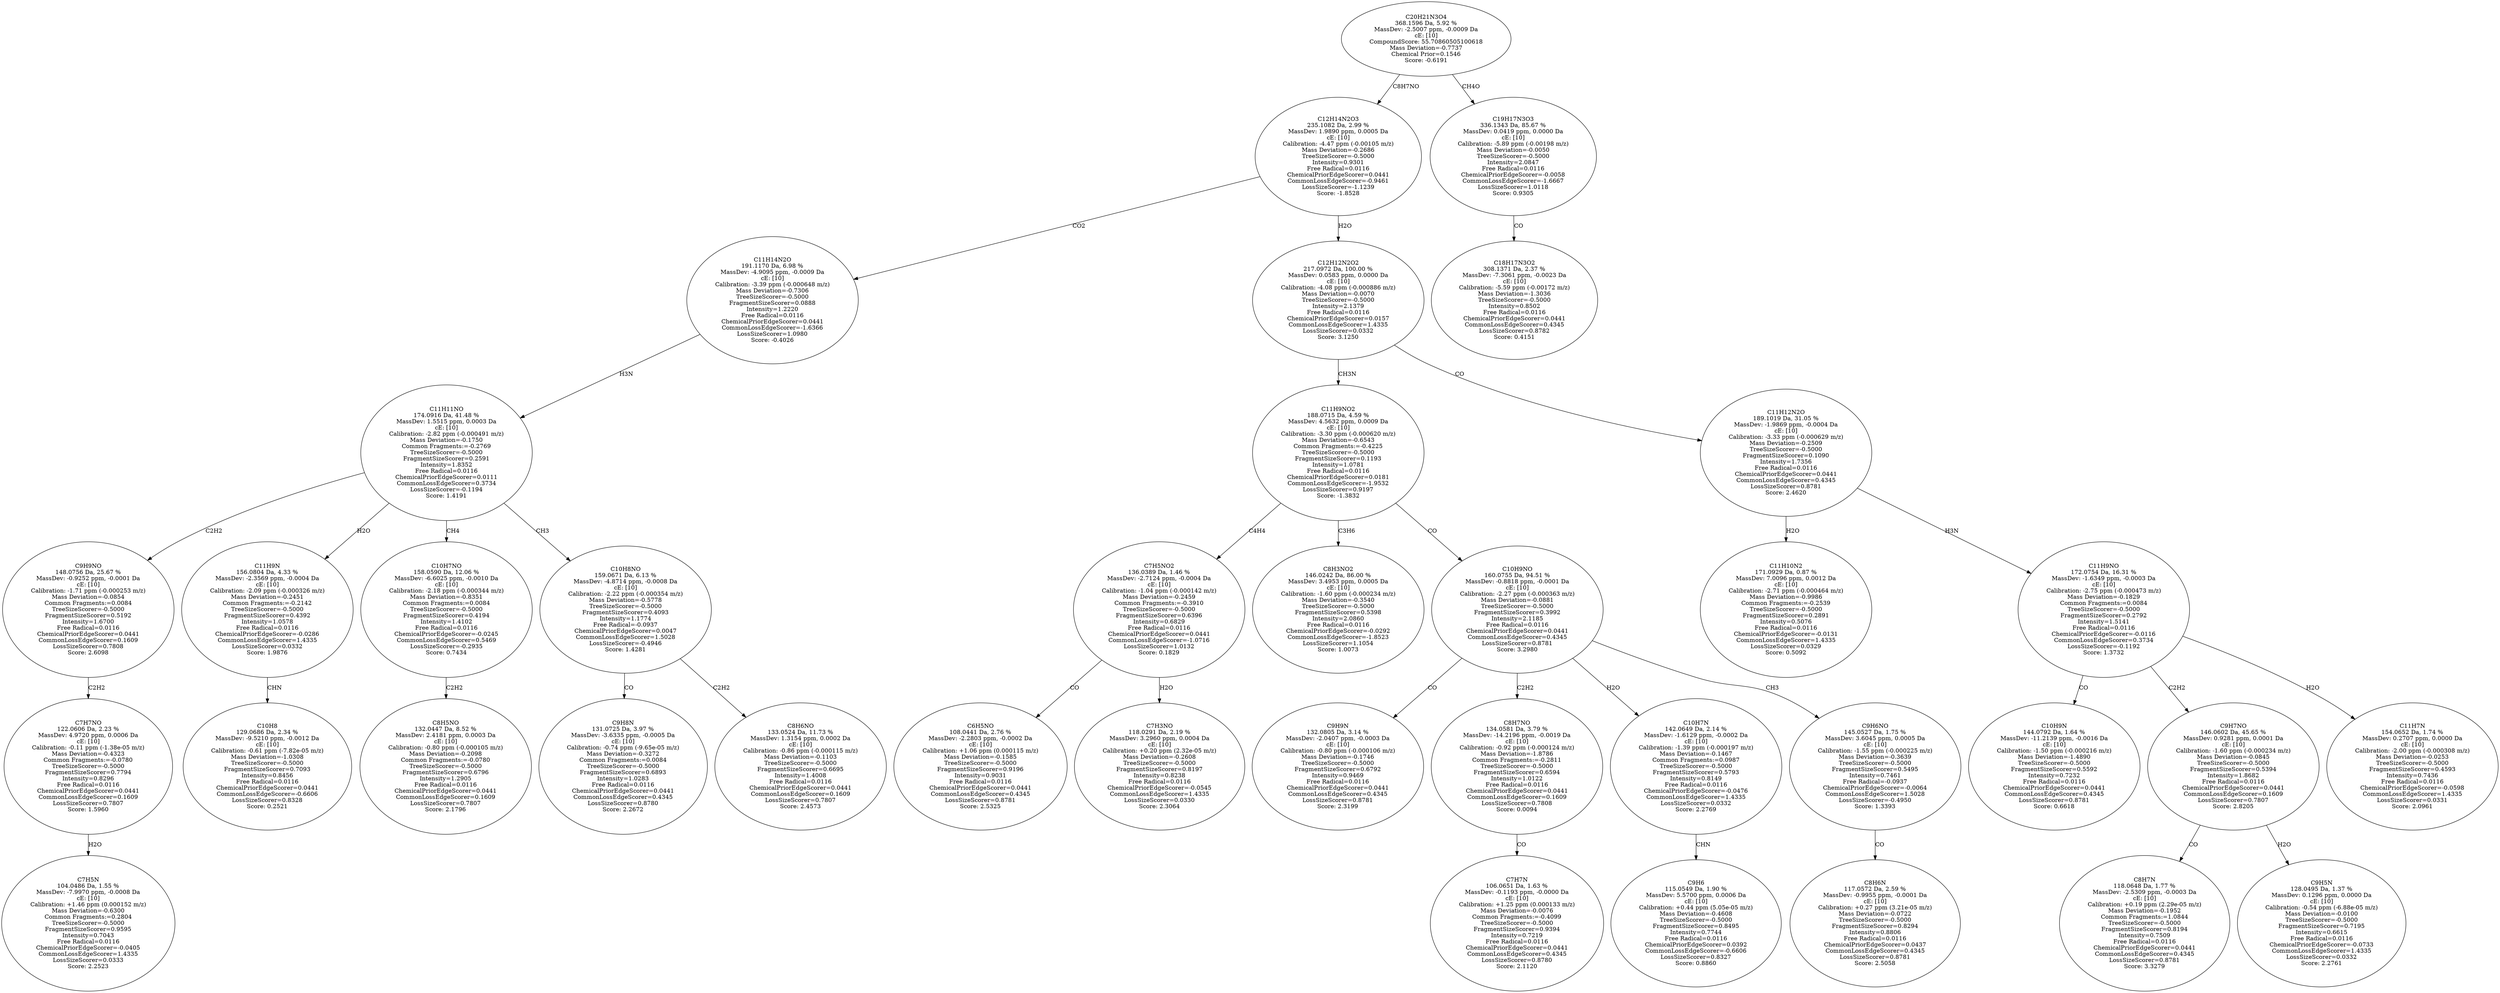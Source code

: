 strict digraph {
v1 [label="C7H5N\n104.0486 Da, 1.55 %\nMassDev: -7.9970 ppm, -0.0008 Da\ncE: [10]\nCalibration: +1.46 ppm (0.000152 m/z)\nMass Deviation=-0.6300\nCommon Fragments:=0.2804\nTreeSizeScorer=-0.5000\nFragmentSizeScorer=0.9595\nIntensity=0.7043\nFree Radical=0.0116\nChemicalPriorEdgeScorer=-0.0405\nCommonLossEdgeScorer=1.4335\nLossSizeScorer=0.0333\nScore: 2.2523"];
v2 [label="C7H7NO\n122.0606 Da, 2.23 %\nMassDev: 4.9720 ppm, 0.0006 Da\ncE: [10]\nCalibration: -0.11 ppm (-1.38e-05 m/z)\nMass Deviation=-0.4323\nCommon Fragments:=-0.0780\nTreeSizeScorer=-0.5000\nFragmentSizeScorer=0.7794\nIntensity=0.8296\nFree Radical=0.0116\nChemicalPriorEdgeScorer=0.0441\nCommonLossEdgeScorer=0.1609\nLossSizeScorer=0.7807\nScore: 1.5960"];
v3 [label="C9H9NO\n148.0756 Da, 25.67 %\nMassDev: -0.9252 ppm, -0.0001 Da\ncE: [10]\nCalibration: -1.71 ppm (-0.000253 m/z)\nMass Deviation=-0.0854\nCommon Fragments:=0.0084\nTreeSizeScorer=-0.5000\nFragmentSizeScorer=0.5192\nIntensity=1.6700\nFree Radical=0.0116\nChemicalPriorEdgeScorer=0.0441\nCommonLossEdgeScorer=0.1609\nLossSizeScorer=0.7808\nScore: 2.6098"];
v4 [label="C10H8\n129.0686 Da, 2.34 %\nMassDev: -9.5210 ppm, -0.0012 Da\ncE: [10]\nCalibration: -0.61 ppm (-7.82e-05 m/z)\nMass Deviation=-1.0308\nTreeSizeScorer=-0.5000\nFragmentSizeScorer=0.7093\nIntensity=0.8456\nFree Radical=0.0116\nChemicalPriorEdgeScorer=0.0441\nCommonLossEdgeScorer=-0.6606\nLossSizeScorer=0.8328\nScore: 0.2521"];
v5 [label="C11H9N\n156.0804 Da, 4.33 %\nMassDev: -2.3569 ppm, -0.0004 Da\ncE: [10]\nCalibration: -2.09 ppm (-0.000326 m/z)\nMass Deviation=-0.2451\nCommon Fragments:=-0.2142\nTreeSizeScorer=-0.5000\nFragmentSizeScorer=0.4392\nIntensity=1.0578\nFree Radical=0.0116\nChemicalPriorEdgeScorer=-0.0286\nCommonLossEdgeScorer=1.4335\nLossSizeScorer=0.0332\nScore: 1.9876"];
v6 [label="C8H5NO\n132.0447 Da, 8.52 %\nMassDev: 2.4181 ppm, 0.0003 Da\ncE: [10]\nCalibration: -0.80 ppm (-0.000105 m/z)\nMass Deviation=-0.2098\nCommon Fragments:=-0.0780\nTreeSizeScorer=-0.5000\nFragmentSizeScorer=0.6796\nIntensity=1.2905\nFree Radical=0.0116\nChemicalPriorEdgeScorer=0.0441\nCommonLossEdgeScorer=0.1609\nLossSizeScorer=0.7807\nScore: 2.1796"];
v7 [label="C10H7NO\n158.0590 Da, 12.06 %\nMassDev: -6.6025 ppm, -0.0010 Da\ncE: [10]\nCalibration: -2.18 ppm (-0.000344 m/z)\nMass Deviation=-0.8351\nCommon Fragments:=0.0084\nTreeSizeScorer=-0.5000\nFragmentSizeScorer=0.4194\nIntensity=1.4102\nFree Radical=0.0116\nChemicalPriorEdgeScorer=-0.0245\nCommonLossEdgeScorer=0.5469\nLossSizeScorer=-0.2935\nScore: 0.7434"];
v8 [label="C9H8N\n131.0725 Da, 3.97 %\nMassDev: -3.6335 ppm, -0.0005 Da\ncE: [10]\nCalibration: -0.74 ppm (-9.65e-05 m/z)\nMass Deviation=-0.3272\nCommon Fragments:=0.0084\nTreeSizeScorer=-0.5000\nFragmentSizeScorer=0.6893\nIntensity=1.0283\nFree Radical=0.0116\nChemicalPriorEdgeScorer=0.0441\nCommonLossEdgeScorer=0.4345\nLossSizeScorer=0.8780\nScore: 2.2672"];
v9 [label="C8H6NO\n133.0524 Da, 11.73 %\nMassDev: 1.3154 ppm, 0.0002 Da\ncE: [10]\nCalibration: -0.86 ppm (-0.000115 m/z)\nMass Deviation=-0.1103\nTreeSizeScorer=-0.5000\nFragmentSizeScorer=0.6695\nIntensity=1.4008\nFree Radical=0.0116\nChemicalPriorEdgeScorer=0.0441\nCommonLossEdgeScorer=0.1609\nLossSizeScorer=0.7807\nScore: 2.4573"];
v10 [label="C10H8NO\n159.0671 Da, 6.13 %\nMassDev: -4.8714 ppm, -0.0008 Da\ncE: [10]\nCalibration: -2.22 ppm (-0.000354 m/z)\nMass Deviation=-0.5778\nTreeSizeScorer=-0.5000\nFragmentSizeScorer=0.4093\nIntensity=1.1774\nFree Radical=-0.0937\nChemicalPriorEdgeScorer=0.0047\nCommonLossEdgeScorer=1.5028\nLossSizeScorer=-0.4946\nScore: 1.4281"];
v11 [label="C11H11NO\n174.0916 Da, 41.48 %\nMassDev: 1.5515 ppm, 0.0003 Da\ncE: [10]\nCalibration: -2.82 ppm (-0.000491 m/z)\nMass Deviation=-0.1750\nCommon Fragments:=-0.2769\nTreeSizeScorer=-0.5000\nFragmentSizeScorer=0.2591\nIntensity=1.8352\nFree Radical=0.0116\nChemicalPriorEdgeScorer=0.0111\nCommonLossEdgeScorer=0.3734\nLossSizeScorer=-0.1194\nScore: 1.4191"];
v12 [label="C11H14N2O\n191.1170 Da, 6.98 %\nMassDev: -4.9095 ppm, -0.0009 Da\ncE: [10]\nCalibration: -3.39 ppm (-0.000648 m/z)\nMass Deviation=-0.7306\nTreeSizeScorer=-0.5000\nFragmentSizeScorer=0.0888\nIntensity=1.2220\nFree Radical=0.0116\nChemicalPriorEdgeScorer=0.0441\nCommonLossEdgeScorer=-1.6366\nLossSizeScorer=1.0980\nScore: -0.4026"];
v13 [label="C6H5NO\n108.0441 Da, 2.76 %\nMassDev: -2.2803 ppm, -0.0002 Da\ncE: [10]\nCalibration: +1.06 ppm (0.000115 m/z)\nMass Deviation=-0.1585\nTreeSizeScorer=-0.5000\nFragmentSizeScorer=0.9196\nIntensity=0.9031\nFree Radical=0.0116\nChemicalPriorEdgeScorer=0.0441\nCommonLossEdgeScorer=0.4345\nLossSizeScorer=0.8781\nScore: 2.5325"];
v14 [label="C7H3NO\n118.0291 Da, 2.19 %\nMassDev: 3.2960 ppm, 0.0004 Da\ncE: [10]\nCalibration: +0.20 ppm (2.32e-05 m/z)\nMass Deviation=-0.2608\nTreeSizeScorer=-0.5000\nFragmentSizeScorer=0.8197\nIntensity=0.8238\nFree Radical=0.0116\nChemicalPriorEdgeScorer=-0.0545\nCommonLossEdgeScorer=1.4335\nLossSizeScorer=0.0330\nScore: 2.3064"];
v15 [label="C7H5NO2\n136.0389 Da, 1.46 %\nMassDev: -2.7124 ppm, -0.0004 Da\ncE: [10]\nCalibration: -1.04 ppm (-0.000142 m/z)\nMass Deviation=-0.2459\nCommon Fragments:=-0.3910\nTreeSizeScorer=-0.5000\nFragmentSizeScorer=0.6396\nIntensity=0.6829\nFree Radical=0.0116\nChemicalPriorEdgeScorer=0.0441\nCommonLossEdgeScorer=-1.0716\nLossSizeScorer=1.0132\nScore: 0.1829"];
v16 [label="C8H3NO2\n146.0242 Da, 86.00 %\nMassDev: 3.4953 ppm, 0.0005 Da\ncE: [10]\nCalibration: -1.60 ppm (-0.000234 m/z)\nMass Deviation=-0.3540\nTreeSizeScorer=-0.5000\nFragmentSizeScorer=0.5398\nIntensity=2.0860\nFree Radical=0.0116\nChemicalPriorEdgeScorer=-0.0292\nCommonLossEdgeScorer=-1.8523\nLossSizeScorer=1.1054\nScore: 1.0073"];
v17 [label="C9H9N\n132.0805 Da, 3.14 %\nMassDev: -2.0407 ppm, -0.0003 Da\ncE: [10]\nCalibration: -0.80 ppm (-0.000106 m/z)\nMass Deviation=-0.1746\nTreeSizeScorer=-0.5000\nFragmentSizeScorer=0.6792\nIntensity=0.9469\nFree Radical=0.0116\nChemicalPriorEdgeScorer=0.0441\nCommonLossEdgeScorer=0.4345\nLossSizeScorer=0.8781\nScore: 2.3199"];
v18 [label="C7H7N\n106.0651 Da, 1.63 %\nMassDev: -0.1193 ppm, -0.0000 Da\ncE: [10]\nCalibration: +1.25 ppm (0.000133 m/z)\nMass Deviation=-0.0076\nCommon Fragments:=-0.4099\nTreeSizeScorer=-0.5000\nFragmentSizeScorer=0.9394\nIntensity=0.7219\nFree Radical=0.0116\nChemicalPriorEdgeScorer=0.0441\nCommonLossEdgeScorer=0.4345\nLossSizeScorer=0.8780\nScore: 2.1120"];
v19 [label="C8H7NO\n134.0581 Da, 3.79 %\nMassDev: -14.2196 ppm, -0.0019 Da\ncE: [10]\nCalibration: -0.92 ppm (-0.000124 m/z)\nMass Deviation=-1.8786\nCommon Fragments:=-0.2811\nTreeSizeScorer=-0.5000\nFragmentSizeScorer=0.6594\nIntensity=1.0122\nFree Radical=0.0116\nChemicalPriorEdgeScorer=0.0441\nCommonLossEdgeScorer=0.1609\nLossSizeScorer=0.7808\nScore: 0.0094"];
v20 [label="C9H6\n115.0549 Da, 1.90 %\nMassDev: 5.5700 ppm, 0.0006 Da\ncE: [10]\nCalibration: +0.44 ppm (5.05e-05 m/z)\nMass Deviation=-0.4608\nTreeSizeScorer=-0.5000\nFragmentSizeScorer=0.8495\nIntensity=0.7744\nFree Radical=0.0116\nChemicalPriorEdgeScorer=0.0392\nCommonLossEdgeScorer=-0.6606\nLossSizeScorer=0.8327\nScore: 0.8860"];
v21 [label="C10H7N\n142.0649 Da, 2.14 %\nMassDev: -1.6129 ppm, -0.0002 Da\ncE: [10]\nCalibration: -1.39 ppm (-0.000197 m/z)\nMass Deviation=-0.1467\nCommon Fragments:=0.0987\nTreeSizeScorer=-0.5000\nFragmentSizeScorer=0.5793\nIntensity=0.8149\nFree Radical=0.0116\nChemicalPriorEdgeScorer=-0.0476\nCommonLossEdgeScorer=1.4335\nLossSizeScorer=0.0332\nScore: 2.2769"];
v22 [label="C8H6N\n117.0572 Da, 2.59 %\nMassDev: -0.9955 ppm, -0.0001 Da\ncE: [10]\nCalibration: +0.27 ppm (3.21e-05 m/z)\nMass Deviation=-0.0722\nTreeSizeScorer=-0.5000\nFragmentSizeScorer=0.8294\nIntensity=0.8806\nFree Radical=0.0116\nChemicalPriorEdgeScorer=0.0437\nCommonLossEdgeScorer=0.4345\nLossSizeScorer=0.8781\nScore: 2.5058"];
v23 [label="C9H6NO\n145.0527 Da, 1.75 %\nMassDev: 3.6045 ppm, 0.0005 Da\ncE: [10]\nCalibration: -1.55 ppm (-0.000225 m/z)\nMass Deviation=-0.3639\nTreeSizeScorer=-0.5000\nFragmentSizeScorer=0.5495\nIntensity=0.7461\nFree Radical=-0.0937\nChemicalPriorEdgeScorer=-0.0064\nCommonLossEdgeScorer=1.5028\nLossSizeScorer=-0.4950\nScore: 1.3393"];
v24 [label="C10H9NO\n160.0755 Da, 94.51 %\nMassDev: -0.8818 ppm, -0.0001 Da\ncE: [10]\nCalibration: -2.27 ppm (-0.000363 m/z)\nMass Deviation=-0.0881\nTreeSizeScorer=-0.5000\nFragmentSizeScorer=0.3992\nIntensity=2.1185\nFree Radical=0.0116\nChemicalPriorEdgeScorer=0.0441\nCommonLossEdgeScorer=0.4345\nLossSizeScorer=0.8781\nScore: 3.2980"];
v25 [label="C11H9NO2\n188.0715 Da, 4.59 %\nMassDev: 4.5632 ppm, 0.0009 Da\ncE: [10]\nCalibration: -3.30 ppm (-0.000620 m/z)\nMass Deviation=-0.6543\nCommon Fragments:=-0.4225\nTreeSizeScorer=-0.5000\nFragmentSizeScorer=0.1193\nIntensity=1.0781\nFree Radical=0.0116\nChemicalPriorEdgeScorer=0.0181\nCommonLossEdgeScorer=-1.9532\nLossSizeScorer=0.9197\nScore: -1.3832"];
v26 [label="C11H10N2\n171.0929 Da, 0.87 %\nMassDev: 7.0096 ppm, 0.0012 Da\ncE: [10]\nCalibration: -2.71 ppm (-0.000464 m/z)\nMass Deviation=-0.9986\nCommon Fragments:=-0.2539\nTreeSizeScorer=-0.5000\nFragmentSizeScorer=0.2891\nIntensity=0.5076\nFree Radical=0.0116\nChemicalPriorEdgeScorer=-0.0131\nCommonLossEdgeScorer=1.4335\nLossSizeScorer=0.0329\nScore: 0.5092"];
v27 [label="C10H9N\n144.0792 Da, 1.64 %\nMassDev: -11.2139 ppm, -0.0016 Da\ncE: [10]\nCalibration: -1.50 ppm (-0.000216 m/z)\nMass Deviation=-1.4890\nTreeSizeScorer=-0.5000\nFragmentSizeScorer=0.5592\nIntensity=0.7232\nFree Radical=0.0116\nChemicalPriorEdgeScorer=0.0441\nCommonLossEdgeScorer=0.4345\nLossSizeScorer=0.8781\nScore: 0.6618"];
v28 [label="C8H7N\n118.0648 Da, 1.77 %\nMassDev: -2.5309 ppm, -0.0003 Da\ncE: [10]\nCalibration: +0.19 ppm (2.29e-05 m/z)\nMass Deviation=-0.1952\nCommon Fragments:=1.0844\nTreeSizeScorer=-0.5000\nFragmentSizeScorer=0.8194\nIntensity=0.7509\nFree Radical=0.0116\nChemicalPriorEdgeScorer=0.0441\nCommonLossEdgeScorer=0.4345\nLossSizeScorer=0.8781\nScore: 3.3279"];
v29 [label="C9H5N\n128.0495 Da, 1.37 %\nMassDev: 0.1296 ppm, 0.0000 Da\ncE: [10]\nCalibration: -0.54 ppm (-6.88e-05 m/z)\nMass Deviation=-0.0100\nTreeSizeScorer=-0.5000\nFragmentSizeScorer=0.7195\nIntensity=0.6615\nFree Radical=0.0116\nChemicalPriorEdgeScorer=-0.0733\nCommonLossEdgeScorer=1.4335\nLossSizeScorer=0.0332\nScore: 2.2761"];
v30 [label="C9H7NO\n146.0602 Da, 45.65 %\nMassDev: 0.9281 ppm, 0.0001 Da\ncE: [10]\nCalibration: -1.60 ppm (-0.000234 m/z)\nMass Deviation=-0.0845\nTreeSizeScorer=-0.5000\nFragmentSizeScorer=0.5394\nIntensity=1.8682\nFree Radical=0.0116\nChemicalPriorEdgeScorer=0.0441\nCommonLossEdgeScorer=0.1609\nLossSizeScorer=0.7807\nScore: 2.8205"];
v31 [label="C11H7N\n154.0652 Da, 1.74 %\nMassDev: 0.2707 ppm, 0.0000 Da\ncE: [10]\nCalibration: -2.00 ppm (-0.000308 m/z)\nMass Deviation=-0.0253\nTreeSizeScorer=-0.5000\nFragmentSizeScorer=0.4593\nIntensity=0.7436\nFree Radical=0.0116\nChemicalPriorEdgeScorer=-0.0598\nCommonLossEdgeScorer=1.4335\nLossSizeScorer=0.0331\nScore: 2.0961"];
v32 [label="C11H9NO\n172.0754 Da, 16.31 %\nMassDev: -1.6349 ppm, -0.0003 Da\ncE: [10]\nCalibration: -2.75 ppm (-0.000473 m/z)\nMass Deviation=-0.1829\nCommon Fragments:=0.0084\nTreeSizeScorer=-0.5000\nFragmentSizeScorer=0.2792\nIntensity=1.5141\nFree Radical=0.0116\nChemicalPriorEdgeScorer=-0.0116\nCommonLossEdgeScorer=0.3734\nLossSizeScorer=-0.1192\nScore: 1.3732"];
v33 [label="C11H12N2O\n189.1019 Da, 31.05 %\nMassDev: -1.9869 ppm, -0.0004 Da\ncE: [10]\nCalibration: -3.33 ppm (-0.000629 m/z)\nMass Deviation=-0.2509\nTreeSizeScorer=-0.5000\nFragmentSizeScorer=0.1090\nIntensity=1.7356\nFree Radical=0.0116\nChemicalPriorEdgeScorer=0.0441\nCommonLossEdgeScorer=0.4345\nLossSizeScorer=0.8781\nScore: 2.4620"];
v34 [label="C12H12N2O2\n217.0972 Da, 100.00 %\nMassDev: 0.0583 ppm, 0.0000 Da\ncE: [10]\nCalibration: -4.08 ppm (-0.000886 m/z)\nMass Deviation=-0.0070\nTreeSizeScorer=-0.5000\nIntensity=2.1379\nFree Radical=0.0116\nChemicalPriorEdgeScorer=0.0157\nCommonLossEdgeScorer=1.4335\nLossSizeScorer=0.0332\nScore: 3.1250"];
v35 [label="C12H14N2O3\n235.1082 Da, 2.99 %\nMassDev: 1.9890 ppm, 0.0005 Da\ncE: [10]\nCalibration: -4.47 ppm (-0.00105 m/z)\nMass Deviation=-0.2686\nTreeSizeScorer=-0.5000\nIntensity=0.9301\nFree Radical=0.0116\nChemicalPriorEdgeScorer=0.0441\nCommonLossEdgeScorer=-0.9461\nLossSizeScorer=-1.1239\nScore: -1.8528"];
v36 [label="C18H17N3O2\n308.1371 Da, 2.37 %\nMassDev: -7.3061 ppm, -0.0023 Da\ncE: [10]\nCalibration: -5.59 ppm (-0.00172 m/z)\nMass Deviation=-1.3036\nTreeSizeScorer=-0.5000\nIntensity=0.8502\nFree Radical=0.0116\nChemicalPriorEdgeScorer=0.0441\nCommonLossEdgeScorer=0.4345\nLossSizeScorer=0.8782\nScore: 0.4151"];
v37 [label="C19H17N3O3\n336.1343 Da, 85.67 %\nMassDev: 0.0419 ppm, 0.0000 Da\ncE: [10]\nCalibration: -5.89 ppm (-0.00198 m/z)\nMass Deviation=-0.0050\nTreeSizeScorer=-0.5000\nIntensity=2.0847\nFree Radical=0.0116\nChemicalPriorEdgeScorer=-0.0058\nCommonLossEdgeScorer=-1.6667\nLossSizeScorer=1.0118\nScore: 0.9305"];
v38 [label="C20H21N3O4\n368.1596 Da, 5.92 %\nMassDev: -2.5007 ppm, -0.0009 Da\ncE: [10]\nCompoundScore: 55.70860505100618\nMass Deviation=-0.7737\nChemical Prior=0.1546\nScore: -0.6191"];
v2 -> v1 [label="H2O"];
v3 -> v2 [label="C2H2"];
v11 -> v3 [label="C2H2"];
v5 -> v4 [label="CHN"];
v11 -> v5 [label="H2O"];
v7 -> v6 [label="C2H2"];
v11 -> v7 [label="CH4"];
v10 -> v8 [label="CO"];
v10 -> v9 [label="C2H2"];
v11 -> v10 [label="CH3"];
v12 -> v11 [label="H3N"];
v35 -> v12 [label="CO2"];
v15 -> v13 [label="CO"];
v15 -> v14 [label="H2O"];
v25 -> v15 [label="C4H4"];
v25 -> v16 [label="C3H6"];
v24 -> v17 [label="CO"];
v19 -> v18 [label="CO"];
v24 -> v19 [label="C2H2"];
v21 -> v20 [label="CHN"];
v24 -> v21 [label="H2O"];
v23 -> v22 [label="CO"];
v24 -> v23 [label="CH3"];
v25 -> v24 [label="CO"];
v34 -> v25 [label="CH3N"];
v33 -> v26 [label="H2O"];
v32 -> v27 [label="CO"];
v30 -> v28 [label="CO"];
v30 -> v29 [label="H2O"];
v32 -> v30 [label="C2H2"];
v32 -> v31 [label="H2O"];
v33 -> v32 [label="H3N"];
v34 -> v33 [label="CO"];
v35 -> v34 [label="H2O"];
v38 -> v35 [label="C8H7NO"];
v37 -> v36 [label="CO"];
v38 -> v37 [label="CH4O"];
}